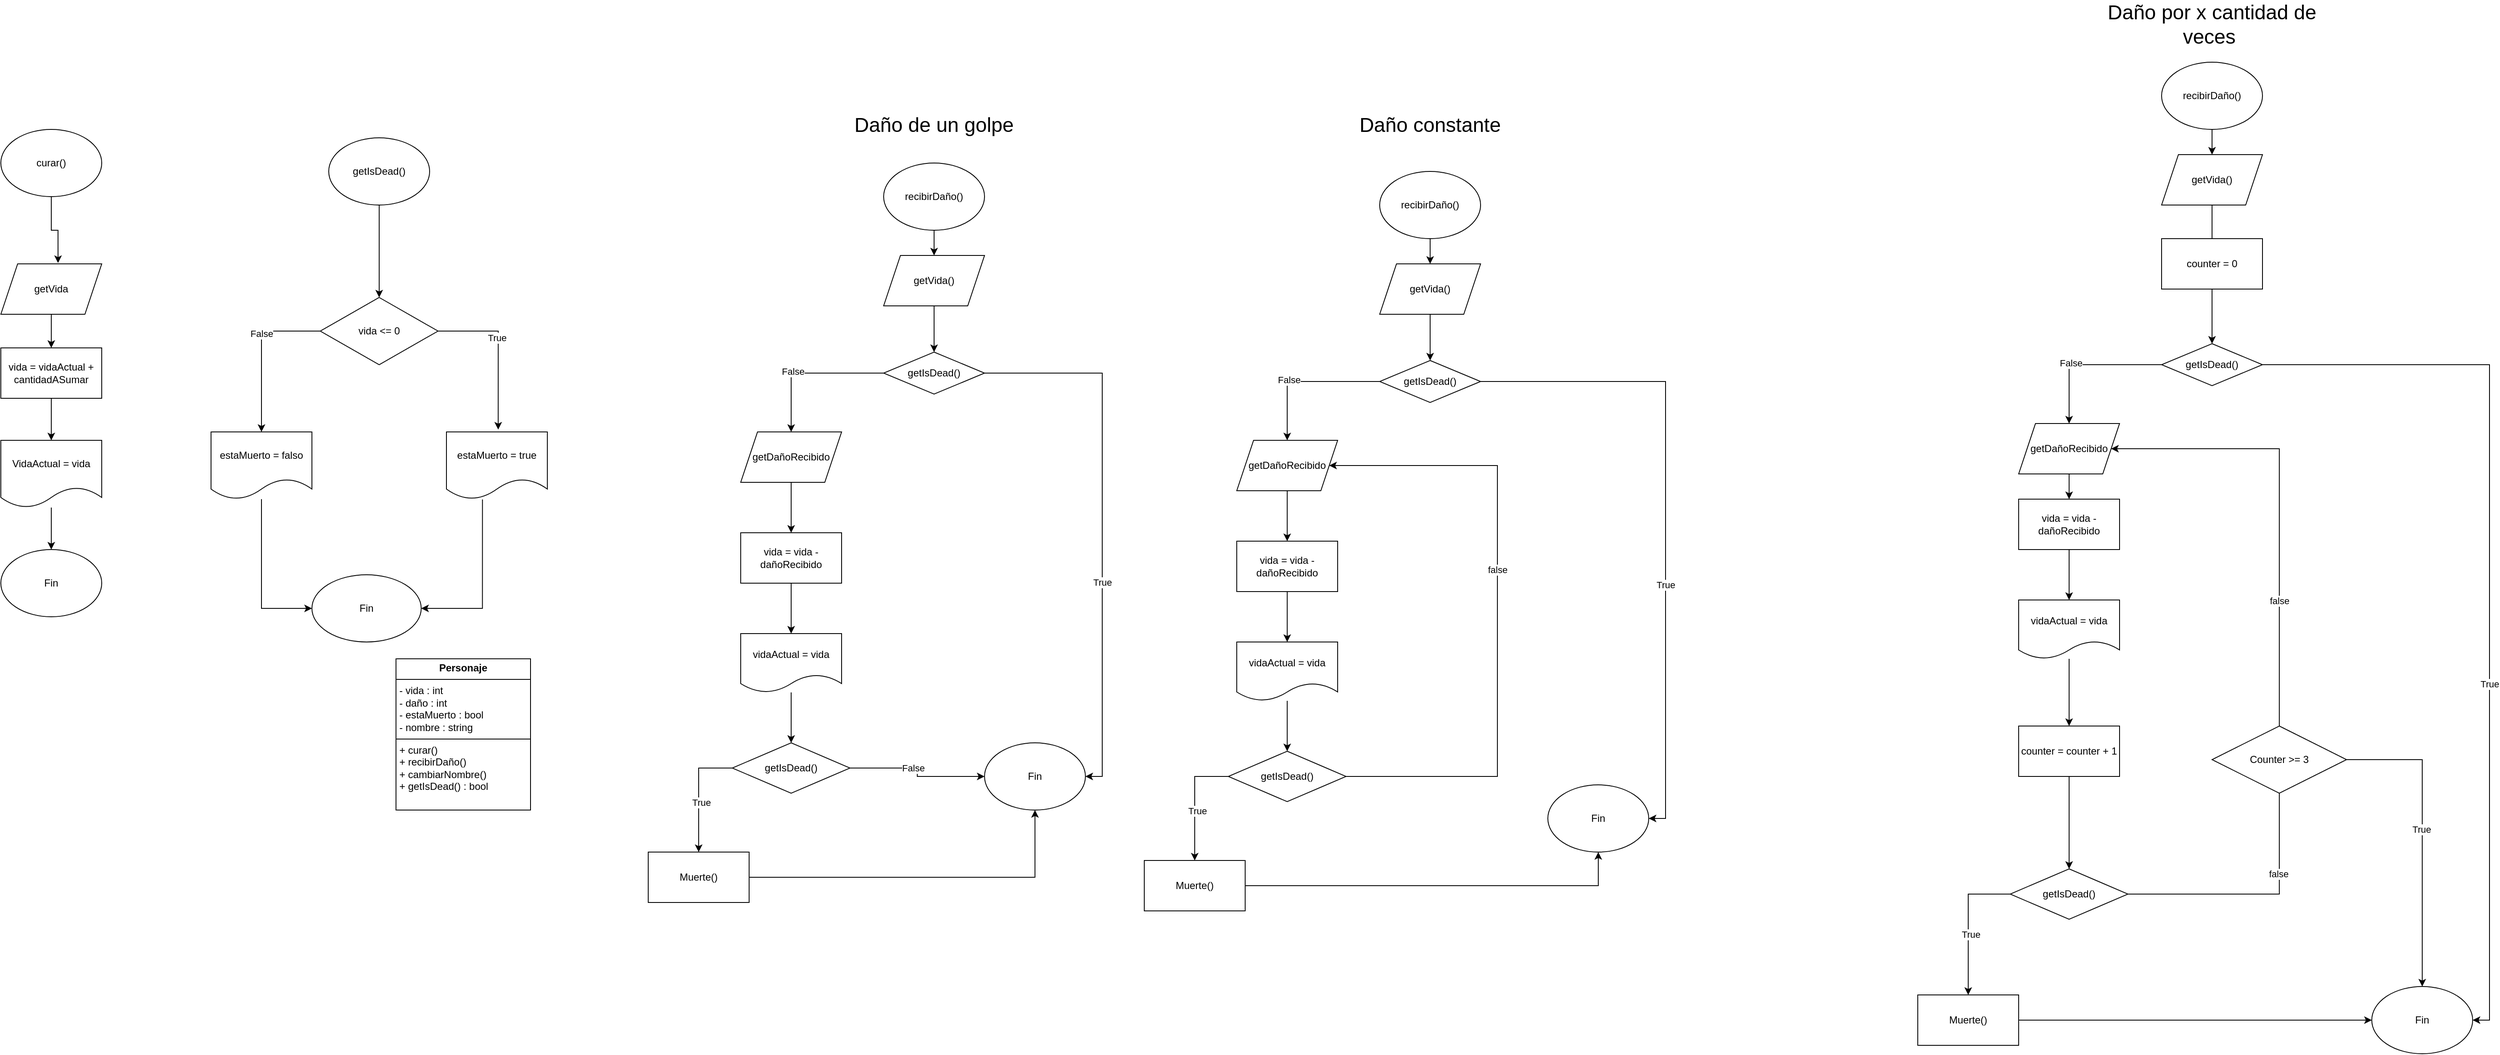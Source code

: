 <mxfile version="24.3.0" type="device">
  <diagram id="C5RBs43oDa-KdzZeNtuy" name="Page-1">
    <mxGraphModel dx="3940" dy="3329" grid="1" gridSize="10" guides="1" tooltips="1" connect="1" arrows="1" fold="1" page="1" pageScale="1" pageWidth="827" pageHeight="1169" math="0" shadow="0">
      <root>
        <mxCell id="WIyWlLk6GJQsqaUBKTNV-0" />
        <mxCell id="WIyWlLk6GJQsqaUBKTNV-1" parent="WIyWlLk6GJQsqaUBKTNV-0" />
        <mxCell id="SehAdbR_RGNvju20ljE0-16" value="&lt;p style=&quot;margin:0px;margin-top:4px;text-align:center;&quot;&gt;&lt;b&gt;Personaje&lt;/b&gt;&lt;/p&gt;&lt;hr size=&quot;1&quot; style=&quot;border-style:solid;&quot;&gt;&lt;p style=&quot;margin:0px;margin-left:4px;&quot;&gt;- vida : int&lt;/p&gt;&lt;p style=&quot;margin:0px;margin-left:4px;&quot;&gt;- daño : int&lt;/p&gt;&lt;p style=&quot;margin:0px;margin-left:4px;&quot;&gt;- estaMuerto : bool&lt;/p&gt;&lt;p style=&quot;margin:0px;margin-left:4px;&quot;&gt;- nombre : string&lt;/p&gt;&lt;hr size=&quot;1&quot; style=&quot;border-style:solid;&quot;&gt;&lt;p style=&quot;margin:0px;margin-left:4px;&quot;&gt;+ curar()&lt;/p&gt;&lt;p style=&quot;margin:0px;margin-left:4px;&quot;&gt;+ recibirDaño()&lt;/p&gt;&lt;p style=&quot;margin:0px;margin-left:4px;&quot;&gt;+ cambiarNombre()&lt;/p&gt;&lt;p style=&quot;margin:0px;margin-left:4px;&quot;&gt;+ getIsDead() : bool&lt;/p&gt;" style="verticalAlign=top;align=left;overflow=fill;html=1;whiteSpace=wrap;" vertex="1" parent="WIyWlLk6GJQsqaUBKTNV-1">
          <mxGeometry x="750" y="630" width="160" height="180" as="geometry" />
        </mxCell>
        <mxCell id="SehAdbR_RGNvju20ljE0-22" value="curar()" style="ellipse;whiteSpace=wrap;html=1;" vertex="1" parent="WIyWlLk6GJQsqaUBKTNV-1">
          <mxGeometry x="280" width="120" height="80" as="geometry" />
        </mxCell>
        <mxCell id="SehAdbR_RGNvju20ljE0-33" style="edgeStyle=orthogonalEdgeStyle;rounded=0;orthogonalLoop=1;jettySize=auto;html=1;entryX=0.5;entryY=0;entryDx=0;entryDy=0;" edge="1" parent="WIyWlLk6GJQsqaUBKTNV-1" source="SehAdbR_RGNvju20ljE0-28" target="SehAdbR_RGNvju20ljE0-32">
          <mxGeometry relative="1" as="geometry" />
        </mxCell>
        <mxCell id="SehAdbR_RGNvju20ljE0-28" value="getVida" style="shape=parallelogram;perimeter=parallelogramPerimeter;whiteSpace=wrap;html=1;fixedSize=1;" vertex="1" parent="WIyWlLk6GJQsqaUBKTNV-1">
          <mxGeometry x="280" y="160" width="120" height="60" as="geometry" />
        </mxCell>
        <mxCell id="SehAdbR_RGNvju20ljE0-29" style="edgeStyle=orthogonalEdgeStyle;rounded=0;orthogonalLoop=1;jettySize=auto;html=1;entryX=0.567;entryY=-0.016;entryDx=0;entryDy=0;entryPerimeter=0;" edge="1" parent="WIyWlLk6GJQsqaUBKTNV-1" source="SehAdbR_RGNvju20ljE0-22" target="SehAdbR_RGNvju20ljE0-28">
          <mxGeometry relative="1" as="geometry" />
        </mxCell>
        <mxCell id="SehAdbR_RGNvju20ljE0-36" style="edgeStyle=orthogonalEdgeStyle;rounded=0;orthogonalLoop=1;jettySize=auto;html=1;entryX=0.5;entryY=0;entryDx=0;entryDy=0;" edge="1" parent="WIyWlLk6GJQsqaUBKTNV-1" source="SehAdbR_RGNvju20ljE0-32" target="SehAdbR_RGNvju20ljE0-34">
          <mxGeometry relative="1" as="geometry" />
        </mxCell>
        <mxCell id="SehAdbR_RGNvju20ljE0-32" value="vida = vidaActual + cantidadASumar" style="rounded=0;whiteSpace=wrap;html=1;" vertex="1" parent="WIyWlLk6GJQsqaUBKTNV-1">
          <mxGeometry x="280" y="260" width="120" height="60" as="geometry" />
        </mxCell>
        <mxCell id="SehAdbR_RGNvju20ljE0-38" style="edgeStyle=orthogonalEdgeStyle;rounded=0;orthogonalLoop=1;jettySize=auto;html=1;" edge="1" parent="WIyWlLk6GJQsqaUBKTNV-1" source="SehAdbR_RGNvju20ljE0-34" target="SehAdbR_RGNvju20ljE0-37">
          <mxGeometry relative="1" as="geometry" />
        </mxCell>
        <mxCell id="SehAdbR_RGNvju20ljE0-34" value="VidaActual = vida" style="shape=document;whiteSpace=wrap;html=1;boundedLbl=1;" vertex="1" parent="WIyWlLk6GJQsqaUBKTNV-1">
          <mxGeometry x="280" y="370" width="120" height="80" as="geometry" />
        </mxCell>
        <mxCell id="SehAdbR_RGNvju20ljE0-37" value="Fin" style="ellipse;whiteSpace=wrap;html=1;" vertex="1" parent="WIyWlLk6GJQsqaUBKTNV-1">
          <mxGeometry x="280" y="500" width="120" height="80" as="geometry" />
        </mxCell>
        <mxCell id="SehAdbR_RGNvju20ljE0-44" style="edgeStyle=orthogonalEdgeStyle;rounded=0;orthogonalLoop=1;jettySize=auto;html=1;entryX=0.5;entryY=0;entryDx=0;entryDy=0;" edge="1" parent="WIyWlLk6GJQsqaUBKTNV-1" source="SehAdbR_RGNvju20ljE0-41" target="SehAdbR_RGNvju20ljE0-43">
          <mxGeometry relative="1" as="geometry" />
        </mxCell>
        <mxCell id="SehAdbR_RGNvju20ljE0-41" value="&lt;span style=&quot;text-align: left;&quot;&gt;getIsDead()&lt;/span&gt;" style="ellipse;whiteSpace=wrap;html=1;" vertex="1" parent="WIyWlLk6GJQsqaUBKTNV-1">
          <mxGeometry x="670" y="10" width="120" height="80" as="geometry" />
        </mxCell>
        <mxCell id="SehAdbR_RGNvju20ljE0-45" style="edgeStyle=orthogonalEdgeStyle;rounded=0;orthogonalLoop=1;jettySize=auto;html=1;entryX=0.5;entryY=0;entryDx=0;entryDy=0;exitX=0;exitY=0.5;exitDx=0;exitDy=0;" edge="1" parent="WIyWlLk6GJQsqaUBKTNV-1" source="SehAdbR_RGNvju20ljE0-43" target="SehAdbR_RGNvju20ljE0-52">
          <mxGeometry relative="1" as="geometry">
            <mxPoint x="590" y="310" as="targetPoint" />
          </mxGeometry>
        </mxCell>
        <mxCell id="SehAdbR_RGNvju20ljE0-48" value="False" style="edgeLabel;html=1;align=center;verticalAlign=middle;resizable=0;points=[];" vertex="1" connectable="0" parent="SehAdbR_RGNvju20ljE0-45">
          <mxGeometry x="-0.239" relative="1" as="geometry">
            <mxPoint as="offset" />
          </mxGeometry>
        </mxCell>
        <mxCell id="SehAdbR_RGNvju20ljE0-46" style="edgeStyle=orthogonalEdgeStyle;rounded=0;orthogonalLoop=1;jettySize=auto;html=1;entryX=0.513;entryY=-0.035;entryDx=0;entryDy=0;entryPerimeter=0;exitX=1;exitY=0.5;exitDx=0;exitDy=0;" edge="1" parent="WIyWlLk6GJQsqaUBKTNV-1" source="SehAdbR_RGNvju20ljE0-43" target="SehAdbR_RGNvju20ljE0-50">
          <mxGeometry relative="1" as="geometry">
            <mxPoint x="800" y="300" as="targetPoint" />
          </mxGeometry>
        </mxCell>
        <mxCell id="SehAdbR_RGNvju20ljE0-47" value="True" style="edgeLabel;html=1;align=center;verticalAlign=middle;resizable=0;points=[];" vertex="1" connectable="0" parent="SehAdbR_RGNvju20ljE0-46">
          <mxGeometry x="-0.157" y="-2" relative="1" as="geometry">
            <mxPoint as="offset" />
          </mxGeometry>
        </mxCell>
        <mxCell id="SehAdbR_RGNvju20ljE0-43" value="vida &amp;lt;= 0" style="rhombus;whiteSpace=wrap;html=1;" vertex="1" parent="WIyWlLk6GJQsqaUBKTNV-1">
          <mxGeometry x="660" y="200" width="140" height="80" as="geometry" />
        </mxCell>
        <mxCell id="SehAdbR_RGNvju20ljE0-83" style="edgeStyle=orthogonalEdgeStyle;rounded=0;orthogonalLoop=1;jettySize=auto;html=1;entryX=1;entryY=0.5;entryDx=0;entryDy=0;exitX=0.357;exitY=1.005;exitDx=0;exitDy=0;exitPerimeter=0;" edge="1" parent="WIyWlLk6GJQsqaUBKTNV-1" source="SehAdbR_RGNvju20ljE0-50" target="SehAdbR_RGNvju20ljE0-53">
          <mxGeometry relative="1" as="geometry">
            <mxPoint x="790.0" y="570" as="targetPoint" />
          </mxGeometry>
        </mxCell>
        <mxCell id="SehAdbR_RGNvju20ljE0-50" value="estaMuerto = true" style="shape=document;whiteSpace=wrap;html=1;boundedLbl=1;" vertex="1" parent="WIyWlLk6GJQsqaUBKTNV-1">
          <mxGeometry x="810" y="360" width="120" height="80" as="geometry" />
        </mxCell>
        <mxCell id="SehAdbR_RGNvju20ljE0-55" style="edgeStyle=orthogonalEdgeStyle;rounded=0;orthogonalLoop=1;jettySize=auto;html=1;entryX=0;entryY=0.5;entryDx=0;entryDy=0;" edge="1" parent="WIyWlLk6GJQsqaUBKTNV-1" source="SehAdbR_RGNvju20ljE0-52" target="SehAdbR_RGNvju20ljE0-53">
          <mxGeometry relative="1" as="geometry" />
        </mxCell>
        <mxCell id="SehAdbR_RGNvju20ljE0-52" value="estaMuerto = falso" style="shape=document;whiteSpace=wrap;html=1;boundedLbl=1;" vertex="1" parent="WIyWlLk6GJQsqaUBKTNV-1">
          <mxGeometry x="530" y="360" width="120" height="80" as="geometry" />
        </mxCell>
        <mxCell id="SehAdbR_RGNvju20ljE0-53" value="Fin" style="ellipse;whiteSpace=wrap;html=1;" vertex="1" parent="WIyWlLk6GJQsqaUBKTNV-1">
          <mxGeometry x="650" y="530" width="130" height="80" as="geometry" />
        </mxCell>
        <mxCell id="SehAdbR_RGNvju20ljE0-56" value="recibirDaño()" style="ellipse;whiteSpace=wrap;html=1;" vertex="1" parent="WIyWlLk6GJQsqaUBKTNV-1">
          <mxGeometry x="1330" y="40" width="120" height="80" as="geometry" />
        </mxCell>
        <mxCell id="SehAdbR_RGNvju20ljE0-62" style="edgeStyle=orthogonalEdgeStyle;rounded=0;orthogonalLoop=1;jettySize=auto;html=1;entryX=0.5;entryY=0;entryDx=0;entryDy=0;" edge="1" parent="WIyWlLk6GJQsqaUBKTNV-1" source="SehAdbR_RGNvju20ljE0-59" target="SehAdbR_RGNvju20ljE0-61">
          <mxGeometry relative="1" as="geometry" />
        </mxCell>
        <mxCell id="SehAdbR_RGNvju20ljE0-59" value="getVida()" style="shape=parallelogram;perimeter=parallelogramPerimeter;whiteSpace=wrap;html=1;fixedSize=1;" vertex="1" parent="WIyWlLk6GJQsqaUBKTNV-1">
          <mxGeometry x="1330" y="150" width="120" height="60" as="geometry" />
        </mxCell>
        <mxCell id="SehAdbR_RGNvju20ljE0-60" style="edgeStyle=orthogonalEdgeStyle;rounded=0;orthogonalLoop=1;jettySize=auto;html=1;entryX=0.5;entryY=0;entryDx=0;entryDy=0;" edge="1" parent="WIyWlLk6GJQsqaUBKTNV-1" source="SehAdbR_RGNvju20ljE0-56" target="SehAdbR_RGNvju20ljE0-59">
          <mxGeometry relative="1" as="geometry" />
        </mxCell>
        <mxCell id="SehAdbR_RGNvju20ljE0-63" style="edgeStyle=orthogonalEdgeStyle;rounded=0;orthogonalLoop=1;jettySize=auto;html=1;entryX=0.5;entryY=0;entryDx=0;entryDy=0;" edge="1" parent="WIyWlLk6GJQsqaUBKTNV-1" source="SehAdbR_RGNvju20ljE0-61" target="SehAdbR_RGNvju20ljE0-68">
          <mxGeometry relative="1" as="geometry">
            <mxPoint x="1220" y="390" as="targetPoint" />
          </mxGeometry>
        </mxCell>
        <mxCell id="SehAdbR_RGNvju20ljE0-65" value="False" style="edgeLabel;html=1;align=center;verticalAlign=middle;resizable=0;points=[];" vertex="1" connectable="0" parent="SehAdbR_RGNvju20ljE0-63">
          <mxGeometry x="0.206" y="-2" relative="1" as="geometry">
            <mxPoint as="offset" />
          </mxGeometry>
        </mxCell>
        <mxCell id="SehAdbR_RGNvju20ljE0-66" style="edgeStyle=orthogonalEdgeStyle;rounded=0;orthogonalLoop=1;jettySize=auto;html=1;entryX=1;entryY=0.5;entryDx=0;entryDy=0;exitX=1;exitY=0.5;exitDx=0;exitDy=0;" edge="1" parent="WIyWlLk6GJQsqaUBKTNV-1" source="SehAdbR_RGNvju20ljE0-61" target="SehAdbR_RGNvju20ljE0-73">
          <mxGeometry relative="1" as="geometry">
            <mxPoint x="1560" y="410" as="targetPoint" />
          </mxGeometry>
        </mxCell>
        <mxCell id="SehAdbR_RGNvju20ljE0-67" value="True" style="edgeLabel;html=1;align=center;verticalAlign=middle;resizable=0;points=[];" vertex="1" connectable="0" parent="SehAdbR_RGNvju20ljE0-66">
          <mxGeometry x="0.215" relative="1" as="geometry">
            <mxPoint as="offset" />
          </mxGeometry>
        </mxCell>
        <mxCell id="SehAdbR_RGNvju20ljE0-61" value="getIsDead()" style="rhombus;whiteSpace=wrap;html=1;" vertex="1" parent="WIyWlLk6GJQsqaUBKTNV-1">
          <mxGeometry x="1330" y="265" width="120" height="50" as="geometry" />
        </mxCell>
        <mxCell id="SehAdbR_RGNvju20ljE0-70" style="edgeStyle=orthogonalEdgeStyle;rounded=0;orthogonalLoop=1;jettySize=auto;html=1;entryX=0.5;entryY=0;entryDx=0;entryDy=0;" edge="1" parent="WIyWlLk6GJQsqaUBKTNV-1" source="SehAdbR_RGNvju20ljE0-68" target="SehAdbR_RGNvju20ljE0-69">
          <mxGeometry relative="1" as="geometry" />
        </mxCell>
        <mxCell id="SehAdbR_RGNvju20ljE0-68" value="getDañoRecibido" style="shape=parallelogram;perimeter=parallelogramPerimeter;whiteSpace=wrap;html=1;fixedSize=1;" vertex="1" parent="WIyWlLk6GJQsqaUBKTNV-1">
          <mxGeometry x="1160" y="360" width="120" height="60" as="geometry" />
        </mxCell>
        <mxCell id="SehAdbR_RGNvju20ljE0-72" style="edgeStyle=orthogonalEdgeStyle;rounded=0;orthogonalLoop=1;jettySize=auto;html=1;entryX=0.5;entryY=0;entryDx=0;entryDy=0;" edge="1" parent="WIyWlLk6GJQsqaUBKTNV-1" source="SehAdbR_RGNvju20ljE0-69" target="SehAdbR_RGNvju20ljE0-71">
          <mxGeometry relative="1" as="geometry" />
        </mxCell>
        <mxCell id="SehAdbR_RGNvju20ljE0-69" value="vida = vida - dañoRecibido" style="rounded=0;whiteSpace=wrap;html=1;" vertex="1" parent="WIyWlLk6GJQsqaUBKTNV-1">
          <mxGeometry x="1160" y="480" width="120" height="60" as="geometry" />
        </mxCell>
        <mxCell id="SehAdbR_RGNvju20ljE0-89" style="edgeStyle=orthogonalEdgeStyle;rounded=0;orthogonalLoop=1;jettySize=auto;html=1;" edge="1" parent="WIyWlLk6GJQsqaUBKTNV-1" source="SehAdbR_RGNvju20ljE0-71" target="SehAdbR_RGNvju20ljE0-88">
          <mxGeometry relative="1" as="geometry" />
        </mxCell>
        <mxCell id="SehAdbR_RGNvju20ljE0-71" value="vidaActual = vida" style="shape=document;whiteSpace=wrap;html=1;boundedLbl=1;" vertex="1" parent="WIyWlLk6GJQsqaUBKTNV-1">
          <mxGeometry x="1160" y="600" width="120" height="70" as="geometry" />
        </mxCell>
        <mxCell id="SehAdbR_RGNvju20ljE0-73" value="Fin" style="ellipse;whiteSpace=wrap;html=1;" vertex="1" parent="WIyWlLk6GJQsqaUBKTNV-1">
          <mxGeometry x="1450" y="730" width="120" height="80" as="geometry" />
        </mxCell>
        <mxCell id="SehAdbR_RGNvju20ljE0-92" style="edgeStyle=orthogonalEdgeStyle;rounded=0;orthogonalLoop=1;jettySize=auto;html=1;" edge="1" parent="WIyWlLk6GJQsqaUBKTNV-1" source="SehAdbR_RGNvju20ljE0-87" target="SehAdbR_RGNvju20ljE0-73">
          <mxGeometry relative="1" as="geometry" />
        </mxCell>
        <mxCell id="SehAdbR_RGNvju20ljE0-87" value="Muerte()" style="rounded=0;whiteSpace=wrap;html=1;" vertex="1" parent="WIyWlLk6GJQsqaUBKTNV-1">
          <mxGeometry x="1050" y="860" width="120" height="60" as="geometry" />
        </mxCell>
        <mxCell id="SehAdbR_RGNvju20ljE0-90" style="edgeStyle=orthogonalEdgeStyle;rounded=0;orthogonalLoop=1;jettySize=auto;html=1;entryX=0.5;entryY=0;entryDx=0;entryDy=0;exitX=0;exitY=0.5;exitDx=0;exitDy=0;" edge="1" parent="WIyWlLk6GJQsqaUBKTNV-1" source="SehAdbR_RGNvju20ljE0-88" target="SehAdbR_RGNvju20ljE0-87">
          <mxGeometry relative="1" as="geometry" />
        </mxCell>
        <mxCell id="SehAdbR_RGNvju20ljE0-93" value="True" style="edgeLabel;html=1;align=center;verticalAlign=middle;resizable=0;points=[];" vertex="1" connectable="0" parent="SehAdbR_RGNvju20ljE0-90">
          <mxGeometry x="0.155" y="4" relative="1" as="geometry">
            <mxPoint x="-1" as="offset" />
          </mxGeometry>
        </mxCell>
        <mxCell id="SehAdbR_RGNvju20ljE0-91" style="edgeStyle=orthogonalEdgeStyle;rounded=0;orthogonalLoop=1;jettySize=auto;html=1;entryX=0;entryY=0.5;entryDx=0;entryDy=0;" edge="1" parent="WIyWlLk6GJQsqaUBKTNV-1" source="SehAdbR_RGNvju20ljE0-88" target="SehAdbR_RGNvju20ljE0-73">
          <mxGeometry relative="1" as="geometry" />
        </mxCell>
        <mxCell id="SehAdbR_RGNvju20ljE0-94" value="False" style="edgeLabel;html=1;align=center;verticalAlign=middle;resizable=0;points=[];" vertex="1" connectable="0" parent="SehAdbR_RGNvju20ljE0-91">
          <mxGeometry x="-0.406" y="3" relative="1" as="geometry">
            <mxPoint x="24" y="3" as="offset" />
          </mxGeometry>
        </mxCell>
        <mxCell id="SehAdbR_RGNvju20ljE0-88" value="getIsDead()" style="rhombus;whiteSpace=wrap;html=1;" vertex="1" parent="WIyWlLk6GJQsqaUBKTNV-1">
          <mxGeometry x="1150" y="730" width="140" height="60" as="geometry" />
        </mxCell>
        <mxCell id="SehAdbR_RGNvju20ljE0-95" value="recibirDaño()" style="ellipse;whiteSpace=wrap;html=1;" vertex="1" parent="WIyWlLk6GJQsqaUBKTNV-1">
          <mxGeometry x="1920" y="50" width="120" height="80" as="geometry" />
        </mxCell>
        <mxCell id="SehAdbR_RGNvju20ljE0-96" style="edgeStyle=orthogonalEdgeStyle;rounded=0;orthogonalLoop=1;jettySize=auto;html=1;entryX=0.5;entryY=0;entryDx=0;entryDy=0;" edge="1" parent="WIyWlLk6GJQsqaUBKTNV-1" source="SehAdbR_RGNvju20ljE0-97" target="SehAdbR_RGNvju20ljE0-103">
          <mxGeometry relative="1" as="geometry" />
        </mxCell>
        <mxCell id="SehAdbR_RGNvju20ljE0-97" value="getVida()" style="shape=parallelogram;perimeter=parallelogramPerimeter;whiteSpace=wrap;html=1;fixedSize=1;" vertex="1" parent="WIyWlLk6GJQsqaUBKTNV-1">
          <mxGeometry x="1920" y="160" width="120" height="60" as="geometry" />
        </mxCell>
        <mxCell id="SehAdbR_RGNvju20ljE0-98" style="edgeStyle=orthogonalEdgeStyle;rounded=0;orthogonalLoop=1;jettySize=auto;html=1;entryX=0.5;entryY=0;entryDx=0;entryDy=0;" edge="1" parent="WIyWlLk6GJQsqaUBKTNV-1" source="SehAdbR_RGNvju20ljE0-95" target="SehAdbR_RGNvju20ljE0-97">
          <mxGeometry relative="1" as="geometry" />
        </mxCell>
        <mxCell id="SehAdbR_RGNvju20ljE0-99" style="edgeStyle=orthogonalEdgeStyle;rounded=0;orthogonalLoop=1;jettySize=auto;html=1;entryX=0.5;entryY=0;entryDx=0;entryDy=0;" edge="1" parent="WIyWlLk6GJQsqaUBKTNV-1" source="SehAdbR_RGNvju20ljE0-103" target="SehAdbR_RGNvju20ljE0-105">
          <mxGeometry relative="1" as="geometry">
            <mxPoint x="1810" y="400" as="targetPoint" />
          </mxGeometry>
        </mxCell>
        <mxCell id="SehAdbR_RGNvju20ljE0-100" value="False" style="edgeLabel;html=1;align=center;verticalAlign=middle;resizable=0;points=[];" vertex="1" connectable="0" parent="SehAdbR_RGNvju20ljE0-99">
          <mxGeometry x="0.206" y="-2" relative="1" as="geometry">
            <mxPoint as="offset" />
          </mxGeometry>
        </mxCell>
        <mxCell id="SehAdbR_RGNvju20ljE0-101" style="edgeStyle=orthogonalEdgeStyle;rounded=0;orthogonalLoop=1;jettySize=auto;html=1;entryX=1;entryY=0.5;entryDx=0;entryDy=0;exitX=1;exitY=0.5;exitDx=0;exitDy=0;" edge="1" parent="WIyWlLk6GJQsqaUBKTNV-1" source="SehAdbR_RGNvju20ljE0-103" target="SehAdbR_RGNvju20ljE0-110">
          <mxGeometry relative="1" as="geometry">
            <mxPoint x="2150" y="420" as="targetPoint" />
          </mxGeometry>
        </mxCell>
        <mxCell id="SehAdbR_RGNvju20ljE0-102" value="True" style="edgeLabel;html=1;align=center;verticalAlign=middle;resizable=0;points=[];" vertex="1" connectable="0" parent="SehAdbR_RGNvju20ljE0-101">
          <mxGeometry x="0.215" relative="1" as="geometry">
            <mxPoint as="offset" />
          </mxGeometry>
        </mxCell>
        <mxCell id="SehAdbR_RGNvju20ljE0-103" value="getIsDead()" style="rhombus;whiteSpace=wrap;html=1;" vertex="1" parent="WIyWlLk6GJQsqaUBKTNV-1">
          <mxGeometry x="1920" y="275" width="120" height="50" as="geometry" />
        </mxCell>
        <mxCell id="SehAdbR_RGNvju20ljE0-104" style="edgeStyle=orthogonalEdgeStyle;rounded=0;orthogonalLoop=1;jettySize=auto;html=1;entryX=0.5;entryY=0;entryDx=0;entryDy=0;" edge="1" parent="WIyWlLk6GJQsqaUBKTNV-1" source="SehAdbR_RGNvju20ljE0-105" target="SehAdbR_RGNvju20ljE0-107">
          <mxGeometry relative="1" as="geometry" />
        </mxCell>
        <mxCell id="SehAdbR_RGNvju20ljE0-105" value="getDañoRecibido" style="shape=parallelogram;perimeter=parallelogramPerimeter;whiteSpace=wrap;html=1;fixedSize=1;" vertex="1" parent="WIyWlLk6GJQsqaUBKTNV-1">
          <mxGeometry x="1750" y="370" width="120" height="60" as="geometry" />
        </mxCell>
        <mxCell id="SehAdbR_RGNvju20ljE0-106" style="edgeStyle=orthogonalEdgeStyle;rounded=0;orthogonalLoop=1;jettySize=auto;html=1;entryX=0.5;entryY=0;entryDx=0;entryDy=0;" edge="1" parent="WIyWlLk6GJQsqaUBKTNV-1" source="SehAdbR_RGNvju20ljE0-107" target="SehAdbR_RGNvju20ljE0-109">
          <mxGeometry relative="1" as="geometry" />
        </mxCell>
        <mxCell id="SehAdbR_RGNvju20ljE0-107" value="vida = vida - dañoRecibido" style="rounded=0;whiteSpace=wrap;html=1;" vertex="1" parent="WIyWlLk6GJQsqaUBKTNV-1">
          <mxGeometry x="1750" y="490" width="120" height="60" as="geometry" />
        </mxCell>
        <mxCell id="SehAdbR_RGNvju20ljE0-108" style="edgeStyle=orthogonalEdgeStyle;rounded=0;orthogonalLoop=1;jettySize=auto;html=1;" edge="1" parent="WIyWlLk6GJQsqaUBKTNV-1" source="SehAdbR_RGNvju20ljE0-109" target="SehAdbR_RGNvju20ljE0-117">
          <mxGeometry relative="1" as="geometry" />
        </mxCell>
        <mxCell id="SehAdbR_RGNvju20ljE0-109" value="vidaActual = vida" style="shape=document;whiteSpace=wrap;html=1;boundedLbl=1;" vertex="1" parent="WIyWlLk6GJQsqaUBKTNV-1">
          <mxGeometry x="1750" y="610" width="120" height="70" as="geometry" />
        </mxCell>
        <mxCell id="SehAdbR_RGNvju20ljE0-110" value="Fin" style="ellipse;whiteSpace=wrap;html=1;" vertex="1" parent="WIyWlLk6GJQsqaUBKTNV-1">
          <mxGeometry x="2120" y="780" width="120" height="80" as="geometry" />
        </mxCell>
        <mxCell id="SehAdbR_RGNvju20ljE0-111" style="edgeStyle=orthogonalEdgeStyle;rounded=0;orthogonalLoop=1;jettySize=auto;html=1;" edge="1" parent="WIyWlLk6GJQsqaUBKTNV-1" source="SehAdbR_RGNvju20ljE0-112" target="SehAdbR_RGNvju20ljE0-110">
          <mxGeometry relative="1" as="geometry" />
        </mxCell>
        <mxCell id="SehAdbR_RGNvju20ljE0-112" value="Muerte()" style="rounded=0;whiteSpace=wrap;html=1;" vertex="1" parent="WIyWlLk6GJQsqaUBKTNV-1">
          <mxGeometry x="1640" y="870" width="120" height="60" as="geometry" />
        </mxCell>
        <mxCell id="SehAdbR_RGNvju20ljE0-113" style="edgeStyle=orthogonalEdgeStyle;rounded=0;orthogonalLoop=1;jettySize=auto;html=1;entryX=0.5;entryY=0;entryDx=0;entryDy=0;exitX=0;exitY=0.5;exitDx=0;exitDy=0;" edge="1" parent="WIyWlLk6GJQsqaUBKTNV-1" source="SehAdbR_RGNvju20ljE0-117" target="SehAdbR_RGNvju20ljE0-112">
          <mxGeometry relative="1" as="geometry" />
        </mxCell>
        <mxCell id="SehAdbR_RGNvju20ljE0-114" value="True" style="edgeLabel;html=1;align=center;verticalAlign=middle;resizable=0;points=[];" vertex="1" connectable="0" parent="SehAdbR_RGNvju20ljE0-113">
          <mxGeometry x="0.155" y="4" relative="1" as="geometry">
            <mxPoint x="-1" as="offset" />
          </mxGeometry>
        </mxCell>
        <mxCell id="SehAdbR_RGNvju20ljE0-122" style="edgeStyle=orthogonalEdgeStyle;rounded=0;orthogonalLoop=1;jettySize=auto;html=1;entryX=1;entryY=0.5;entryDx=0;entryDy=0;" edge="1" parent="WIyWlLk6GJQsqaUBKTNV-1" source="SehAdbR_RGNvju20ljE0-117" target="SehAdbR_RGNvju20ljE0-105">
          <mxGeometry relative="1" as="geometry">
            <Array as="points">
              <mxPoint x="2060" y="770" />
              <mxPoint x="2060" y="400" />
            </Array>
          </mxGeometry>
        </mxCell>
        <mxCell id="SehAdbR_RGNvju20ljE0-128" value="false" style="edgeLabel;html=1;align=center;verticalAlign=middle;resizable=0;points=[];" vertex="1" connectable="0" parent="SehAdbR_RGNvju20ljE0-122">
          <mxGeometry x="0.288" y="1" relative="1" as="geometry">
            <mxPoint x="1" y="57" as="offset" />
          </mxGeometry>
        </mxCell>
        <mxCell id="SehAdbR_RGNvju20ljE0-117" value="getIsDead()" style="rhombus;whiteSpace=wrap;html=1;" vertex="1" parent="WIyWlLk6GJQsqaUBKTNV-1">
          <mxGeometry x="1740" y="740" width="140" height="60" as="geometry" />
        </mxCell>
        <mxCell id="SehAdbR_RGNvju20ljE0-119" value="Daño de un golpe" style="text;html=1;align=center;verticalAlign=middle;whiteSpace=wrap;rounded=0;fontSize=24;" vertex="1" parent="WIyWlLk6GJQsqaUBKTNV-1">
          <mxGeometry x="1280" y="-20" width="220" height="30" as="geometry" />
        </mxCell>
        <mxCell id="SehAdbR_RGNvju20ljE0-120" value="Daño constante" style="text;html=1;align=center;verticalAlign=middle;whiteSpace=wrap;rounded=0;fontSize=24;" vertex="1" parent="WIyWlLk6GJQsqaUBKTNV-1">
          <mxGeometry x="1870" y="-20" width="220" height="30" as="geometry" />
        </mxCell>
        <mxCell id="SehAdbR_RGNvju20ljE0-131" value="recibirDaño()" style="ellipse;whiteSpace=wrap;html=1;" vertex="1" parent="WIyWlLk6GJQsqaUBKTNV-1">
          <mxGeometry x="2850" y="-80" width="120" height="80" as="geometry" />
        </mxCell>
        <mxCell id="SehAdbR_RGNvju20ljE0-132" style="edgeStyle=orthogonalEdgeStyle;rounded=0;orthogonalLoop=1;jettySize=auto;html=1;entryX=0.5;entryY=0;entryDx=0;entryDy=0;" edge="1" parent="WIyWlLk6GJQsqaUBKTNV-1" source="SehAdbR_RGNvju20ljE0-133" target="SehAdbR_RGNvju20ljE0-139">
          <mxGeometry relative="1" as="geometry" />
        </mxCell>
        <mxCell id="SehAdbR_RGNvju20ljE0-133" value="getVida()" style="shape=parallelogram;perimeter=parallelogramPerimeter;whiteSpace=wrap;html=1;fixedSize=1;" vertex="1" parent="WIyWlLk6GJQsqaUBKTNV-1">
          <mxGeometry x="2850" y="30" width="120" height="60" as="geometry" />
        </mxCell>
        <mxCell id="SehAdbR_RGNvju20ljE0-134" style="edgeStyle=orthogonalEdgeStyle;rounded=0;orthogonalLoop=1;jettySize=auto;html=1;entryX=0.5;entryY=0;entryDx=0;entryDy=0;" edge="1" parent="WIyWlLk6GJQsqaUBKTNV-1" source="SehAdbR_RGNvju20ljE0-131" target="SehAdbR_RGNvju20ljE0-133">
          <mxGeometry relative="1" as="geometry" />
        </mxCell>
        <mxCell id="SehAdbR_RGNvju20ljE0-135" style="edgeStyle=orthogonalEdgeStyle;rounded=0;orthogonalLoop=1;jettySize=auto;html=1;entryX=0.5;entryY=0;entryDx=0;entryDy=0;" edge="1" parent="WIyWlLk6GJQsqaUBKTNV-1" source="SehAdbR_RGNvju20ljE0-139" target="SehAdbR_RGNvju20ljE0-141">
          <mxGeometry relative="1" as="geometry">
            <mxPoint x="2740" y="380" as="targetPoint" />
          </mxGeometry>
        </mxCell>
        <mxCell id="SehAdbR_RGNvju20ljE0-136" value="False" style="edgeLabel;html=1;align=center;verticalAlign=middle;resizable=0;points=[];" vertex="1" connectable="0" parent="SehAdbR_RGNvju20ljE0-135">
          <mxGeometry x="0.206" y="-2" relative="1" as="geometry">
            <mxPoint as="offset" />
          </mxGeometry>
        </mxCell>
        <mxCell id="SehAdbR_RGNvju20ljE0-137" style="edgeStyle=orthogonalEdgeStyle;rounded=0;orthogonalLoop=1;jettySize=auto;html=1;entryX=1;entryY=0.5;entryDx=0;entryDy=0;exitX=1;exitY=0.5;exitDx=0;exitDy=0;" edge="1" parent="WIyWlLk6GJQsqaUBKTNV-1" source="SehAdbR_RGNvju20ljE0-139" target="SehAdbR_RGNvju20ljE0-146">
          <mxGeometry relative="1" as="geometry">
            <mxPoint x="3080" y="400" as="targetPoint" />
          </mxGeometry>
        </mxCell>
        <mxCell id="SehAdbR_RGNvju20ljE0-138" value="True" style="edgeLabel;html=1;align=center;verticalAlign=middle;resizable=0;points=[];" vertex="1" connectable="0" parent="SehAdbR_RGNvju20ljE0-137">
          <mxGeometry x="0.215" relative="1" as="geometry">
            <mxPoint as="offset" />
          </mxGeometry>
        </mxCell>
        <mxCell id="SehAdbR_RGNvju20ljE0-139" value="getIsDead()" style="rhombus;whiteSpace=wrap;html=1;" vertex="1" parent="WIyWlLk6GJQsqaUBKTNV-1">
          <mxGeometry x="2850" y="255" width="120" height="50" as="geometry" />
        </mxCell>
        <mxCell id="SehAdbR_RGNvju20ljE0-140" style="edgeStyle=orthogonalEdgeStyle;rounded=0;orthogonalLoop=1;jettySize=auto;html=1;entryX=0.5;entryY=0;entryDx=0;entryDy=0;" edge="1" parent="WIyWlLk6GJQsqaUBKTNV-1" source="SehAdbR_RGNvju20ljE0-141" target="SehAdbR_RGNvju20ljE0-143">
          <mxGeometry relative="1" as="geometry" />
        </mxCell>
        <mxCell id="SehAdbR_RGNvju20ljE0-141" value="getDañoRecibido" style="shape=parallelogram;perimeter=parallelogramPerimeter;whiteSpace=wrap;html=1;fixedSize=1;" vertex="1" parent="WIyWlLk6GJQsqaUBKTNV-1">
          <mxGeometry x="2680" y="350" width="120" height="60" as="geometry" />
        </mxCell>
        <mxCell id="SehAdbR_RGNvju20ljE0-142" style="edgeStyle=orthogonalEdgeStyle;rounded=0;orthogonalLoop=1;jettySize=auto;html=1;entryX=0.5;entryY=0;entryDx=0;entryDy=0;exitX=0.5;exitY=1;exitDx=0;exitDy=0;" edge="1" parent="WIyWlLk6GJQsqaUBKTNV-1" source="SehAdbR_RGNvju20ljE0-143" target="SehAdbR_RGNvju20ljE0-145">
          <mxGeometry relative="1" as="geometry">
            <mxPoint x="2740.037" y="520" as="sourcePoint" />
          </mxGeometry>
        </mxCell>
        <mxCell id="SehAdbR_RGNvju20ljE0-143" value="vida = vida - dañoRecibido" style="rounded=0;whiteSpace=wrap;html=1;" vertex="1" parent="WIyWlLk6GJQsqaUBKTNV-1">
          <mxGeometry x="2680" y="440" width="120" height="60" as="geometry" />
        </mxCell>
        <mxCell id="SehAdbR_RGNvju20ljE0-145" value="vidaActual = vida" style="shape=document;whiteSpace=wrap;html=1;boundedLbl=1;" vertex="1" parent="WIyWlLk6GJQsqaUBKTNV-1">
          <mxGeometry x="2680" y="560" width="120" height="70" as="geometry" />
        </mxCell>
        <mxCell id="SehAdbR_RGNvju20ljE0-146" value="Fin" style="ellipse;whiteSpace=wrap;html=1;" vertex="1" parent="WIyWlLk6GJQsqaUBKTNV-1">
          <mxGeometry x="3100" y="1020" width="120" height="80" as="geometry" />
        </mxCell>
        <mxCell id="SehAdbR_RGNvju20ljE0-147" style="edgeStyle=orthogonalEdgeStyle;rounded=0;orthogonalLoop=1;jettySize=auto;html=1;" edge="1" parent="WIyWlLk6GJQsqaUBKTNV-1" source="SehAdbR_RGNvju20ljE0-148" target="SehAdbR_RGNvju20ljE0-146">
          <mxGeometry relative="1" as="geometry" />
        </mxCell>
        <mxCell id="SehAdbR_RGNvju20ljE0-148" value="Muerte()" style="rounded=0;whiteSpace=wrap;html=1;" vertex="1" parent="WIyWlLk6GJQsqaUBKTNV-1">
          <mxGeometry x="2560" y="1030" width="120" height="60" as="geometry" />
        </mxCell>
        <mxCell id="SehAdbR_RGNvju20ljE0-149" style="edgeStyle=orthogonalEdgeStyle;rounded=0;orthogonalLoop=1;jettySize=auto;html=1;entryX=0.5;entryY=0;entryDx=0;entryDy=0;exitX=0;exitY=0.5;exitDx=0;exitDy=0;" edge="1" parent="WIyWlLk6GJQsqaUBKTNV-1" source="SehAdbR_RGNvju20ljE0-153" target="SehAdbR_RGNvju20ljE0-148">
          <mxGeometry relative="1" as="geometry" />
        </mxCell>
        <mxCell id="SehAdbR_RGNvju20ljE0-150" value="True" style="edgeLabel;html=1;align=center;verticalAlign=middle;resizable=0;points=[];" vertex="1" connectable="0" parent="SehAdbR_RGNvju20ljE0-149">
          <mxGeometry x="0.155" y="4" relative="1" as="geometry">
            <mxPoint x="-1" as="offset" />
          </mxGeometry>
        </mxCell>
        <mxCell id="SehAdbR_RGNvju20ljE0-151" style="edgeStyle=orthogonalEdgeStyle;rounded=0;orthogonalLoop=1;jettySize=auto;html=1;entryX=1;entryY=0.5;entryDx=0;entryDy=0;exitX=1;exitY=0.5;exitDx=0;exitDy=0;" edge="1" parent="WIyWlLk6GJQsqaUBKTNV-1" source="SehAdbR_RGNvju20ljE0-153" target="SehAdbR_RGNvju20ljE0-141">
          <mxGeometry relative="1" as="geometry">
            <Array as="points">
              <mxPoint x="2990" y="910" />
              <mxPoint x="2990" y="380" />
            </Array>
          </mxGeometry>
        </mxCell>
        <mxCell id="SehAdbR_RGNvju20ljE0-152" value="false" style="edgeLabel;html=1;align=center;verticalAlign=middle;resizable=0;points=[];" vertex="1" connectable="0" parent="SehAdbR_RGNvju20ljE0-151">
          <mxGeometry x="0.288" y="1" relative="1" as="geometry">
            <mxPoint x="1" y="57" as="offset" />
          </mxGeometry>
        </mxCell>
        <mxCell id="SehAdbR_RGNvju20ljE0-163" value="false" style="edgeLabel;html=1;align=center;verticalAlign=middle;resizable=0;points=[];" vertex="1" connectable="0" parent="SehAdbR_RGNvju20ljE0-151">
          <mxGeometry x="-0.552" y="1" relative="1" as="geometry">
            <mxPoint as="offset" />
          </mxGeometry>
        </mxCell>
        <mxCell id="SehAdbR_RGNvju20ljE0-153" value="getIsDead()" style="rhombus;whiteSpace=wrap;html=1;" vertex="1" parent="WIyWlLk6GJQsqaUBKTNV-1">
          <mxGeometry x="2670" y="880" width="140" height="60" as="geometry" />
        </mxCell>
        <mxCell id="SehAdbR_RGNvju20ljE0-162" style="edgeStyle=orthogonalEdgeStyle;rounded=0;orthogonalLoop=1;jettySize=auto;html=1;entryX=0.5;entryY=0;entryDx=0;entryDy=0;" edge="1" parent="WIyWlLk6GJQsqaUBKTNV-1" source="SehAdbR_RGNvju20ljE0-155" target="SehAdbR_RGNvju20ljE0-153">
          <mxGeometry relative="1" as="geometry" />
        </mxCell>
        <mxCell id="SehAdbR_RGNvju20ljE0-155" value="counter = counter + 1" style="rounded=0;whiteSpace=wrap;html=1;" vertex="1" parent="WIyWlLk6GJQsqaUBKTNV-1">
          <mxGeometry x="2680" y="710" width="120" height="60" as="geometry" />
        </mxCell>
        <mxCell id="SehAdbR_RGNvju20ljE0-157" value="" style="edgeStyle=orthogonalEdgeStyle;rounded=0;orthogonalLoop=1;jettySize=auto;html=1;entryX=0.5;entryY=0;entryDx=0;entryDy=0;" edge="1" parent="WIyWlLk6GJQsqaUBKTNV-1" source="SehAdbR_RGNvju20ljE0-145" target="SehAdbR_RGNvju20ljE0-155">
          <mxGeometry relative="1" as="geometry">
            <mxPoint x="2740" y="600" as="sourcePoint" />
            <mxPoint x="2740" y="630" as="targetPoint" />
          </mxGeometry>
        </mxCell>
        <mxCell id="SehAdbR_RGNvju20ljE0-159" value="Daño por x cantidad de veces&amp;nbsp;" style="text;html=1;align=center;verticalAlign=middle;whiteSpace=wrap;rounded=0;fontSize=24;" vertex="1" parent="WIyWlLk6GJQsqaUBKTNV-1">
          <mxGeometry x="2775" y="-140" width="270" height="30" as="geometry" />
        </mxCell>
        <mxCell id="SehAdbR_RGNvju20ljE0-160" value="counter = 0" style="rounded=0;whiteSpace=wrap;html=1;" vertex="1" parent="WIyWlLk6GJQsqaUBKTNV-1">
          <mxGeometry x="2850" y="130" width="120" height="60" as="geometry" />
        </mxCell>
        <mxCell id="SehAdbR_RGNvju20ljE0-164" style="edgeStyle=orthogonalEdgeStyle;rounded=0;orthogonalLoop=1;jettySize=auto;html=1;" edge="1" parent="WIyWlLk6GJQsqaUBKTNV-1" source="SehAdbR_RGNvju20ljE0-161" target="SehAdbR_RGNvju20ljE0-146">
          <mxGeometry relative="1" as="geometry" />
        </mxCell>
        <mxCell id="SehAdbR_RGNvju20ljE0-165" value="True" style="edgeLabel;html=1;align=center;verticalAlign=middle;resizable=0;points=[];" vertex="1" connectable="0" parent="SehAdbR_RGNvju20ljE0-164">
          <mxGeometry x="-0.039" y="-1" relative="1" as="geometry">
            <mxPoint as="offset" />
          </mxGeometry>
        </mxCell>
        <mxCell id="SehAdbR_RGNvju20ljE0-161" value="Counter &amp;gt;= 3" style="rhombus;whiteSpace=wrap;html=1;" vertex="1" parent="WIyWlLk6GJQsqaUBKTNV-1">
          <mxGeometry x="2910" y="710" width="160" height="80" as="geometry" />
        </mxCell>
      </root>
    </mxGraphModel>
  </diagram>
</mxfile>
